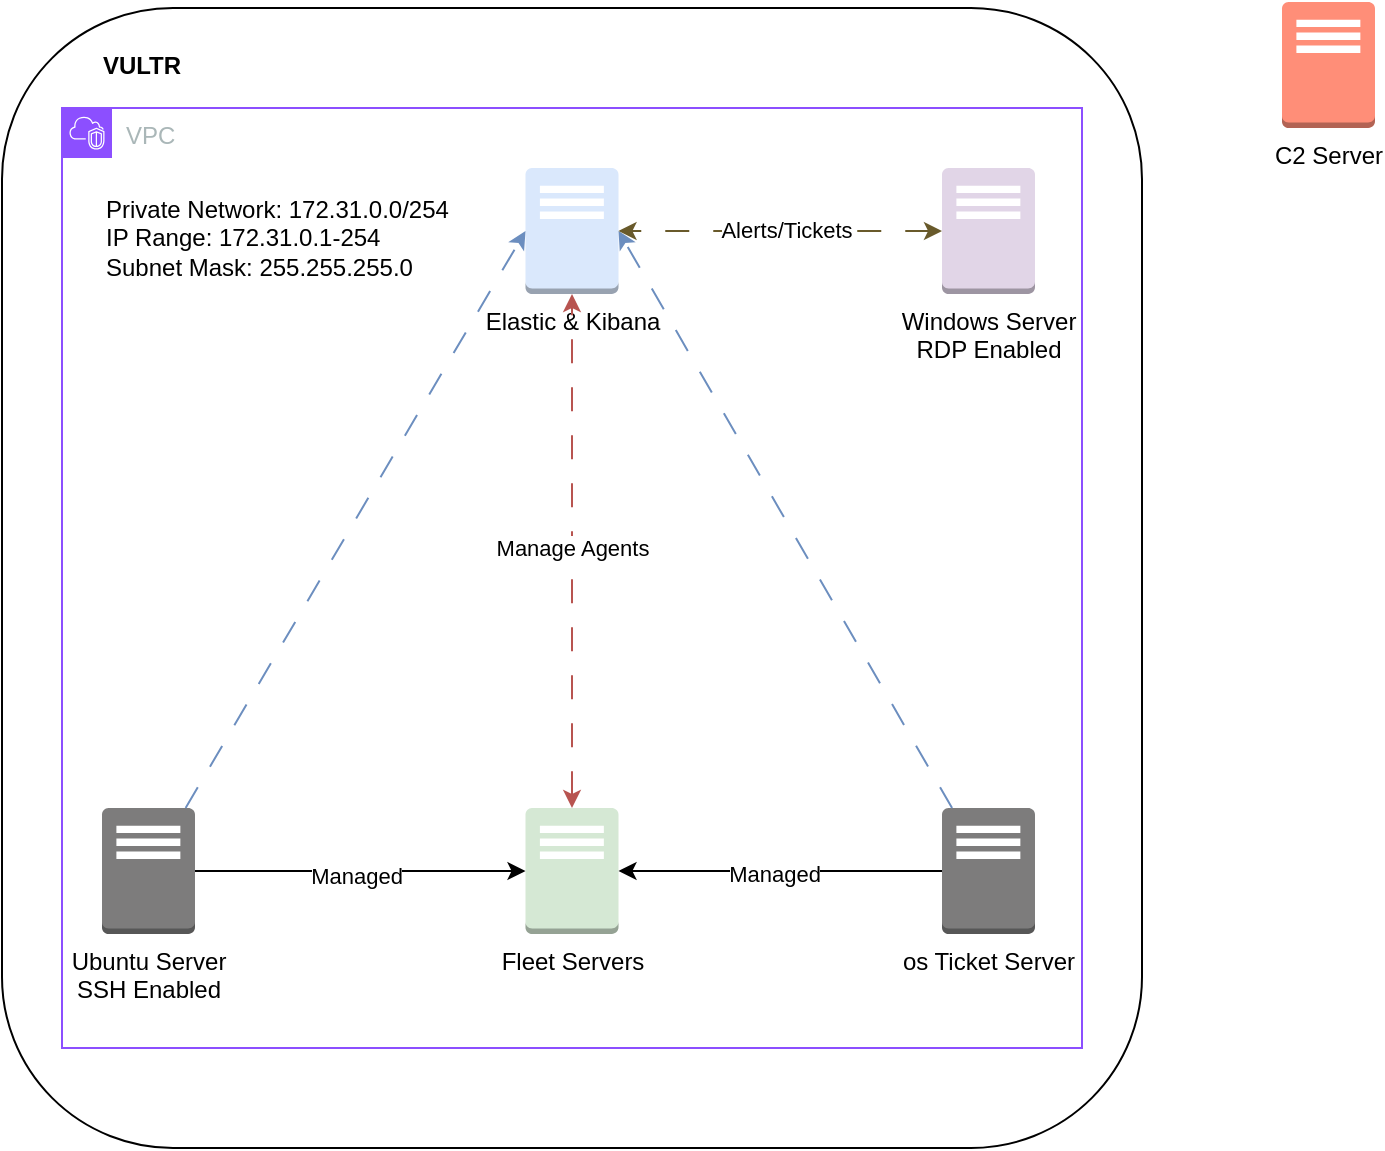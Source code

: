 <mxfile version="24.7.16">
  <diagram name="Página-1" id="MZ5x7KwWQMbGsEaIQctC">
    <mxGraphModel dx="1434" dy="738" grid="1" gridSize="10" guides="1" tooltips="1" connect="1" arrows="1" fold="1" page="1" pageScale="1" pageWidth="850" pageHeight="1100" math="0" shadow="0">
      <root>
        <mxCell id="0" />
        <mxCell id="1" parent="0" />
        <mxCell id="kIjpzPa-yHcZM0qlbKD9-8" value="" style="rounded=1;whiteSpace=wrap;html=1;" vertex="1" parent="1">
          <mxGeometry x="70" y="190" width="570" height="570" as="geometry" />
        </mxCell>
        <mxCell id="kIjpzPa-yHcZM0qlbKD9-3" value="Windows Server&lt;div&gt;&lt;span style=&quot;background-color: initial;&quot;&gt;RDP Enabled&lt;/span&gt;&lt;/div&gt;" style="outlineConnect=0;dashed=0;verticalLabelPosition=bottom;verticalAlign=top;align=center;html=1;shape=mxgraph.aws3.traditional_server;fillColor=#e1d5e7;strokeColor=#9673a6;" vertex="1" parent="1">
          <mxGeometry x="540" y="270" width="46.5" height="63" as="geometry" />
        </mxCell>
        <mxCell id="kIjpzPa-yHcZM0qlbKD9-6" value="C2 Server" style="outlineConnect=0;dashed=0;verticalLabelPosition=bottom;verticalAlign=top;align=center;html=1;shape=mxgraph.aws3.traditional_server;fillColor=#FF8E78;strokeColor=#d79b00;" vertex="1" parent="1">
          <mxGeometry x="710" y="187" width="46.5" height="63" as="geometry" />
        </mxCell>
        <mxCell id="kIjpzPa-yHcZM0qlbKD9-10" value="VULTR" style="text;html=1;align=center;verticalAlign=middle;whiteSpace=wrap;rounded=0;fontStyle=1" vertex="1" parent="1">
          <mxGeometry x="110" y="203.5" width="60" height="30" as="geometry" />
        </mxCell>
        <mxCell id="kIjpzPa-yHcZM0qlbKD9-11" value="VPC" style="points=[[0,0],[0.25,0],[0.5,0],[0.75,0],[1,0],[1,0.25],[1,0.5],[1,0.75],[1,1],[0.75,1],[0.5,1],[0.25,1],[0,1],[0,0.75],[0,0.5],[0,0.25]];outlineConnect=0;gradientColor=none;html=1;whiteSpace=wrap;fontSize=12;fontStyle=0;container=1;pointerEvents=0;collapsible=0;recursiveResize=0;shape=mxgraph.aws4.group;grIcon=mxgraph.aws4.group_vpc2;strokeColor=#8C4FFF;fillColor=none;verticalAlign=top;align=left;spacingLeft=30;fontColor=#AAB7B8;dashed=0;" vertex="1" parent="1">
          <mxGeometry x="100" y="240" width="510" height="470" as="geometry" />
        </mxCell>
        <mxCell id="kIjpzPa-yHcZM0qlbKD9-4" value="Elastic &amp;amp; Kibana" style="outlineConnect=0;dashed=0;verticalLabelPosition=bottom;verticalAlign=top;align=center;html=1;shape=mxgraph.aws3.traditional_server;fillColor=#dae8fc;strokeColor=#415573;" vertex="1" parent="kIjpzPa-yHcZM0qlbKD9-11">
          <mxGeometry x="231.75" y="30" width="46.5" height="63" as="geometry" />
        </mxCell>
        <mxCell id="kIjpzPa-yHcZM0qlbKD9-5" value="os Ticket Server" style="outlineConnect=0;dashed=0;verticalLabelPosition=bottom;verticalAlign=top;align=center;html=1;shape=mxgraph.aws3.traditional_server;fillColor=#7D7C7C;gradientColor=none;" vertex="1" parent="kIjpzPa-yHcZM0qlbKD9-11">
          <mxGeometry x="440" y="350" width="46.5" height="63" as="geometry" />
        </mxCell>
        <mxCell id="kIjpzPa-yHcZM0qlbKD9-2" value="Ubuntu Server&lt;div&gt;SSH Enabled&lt;/div&gt;" style="outlineConnect=0;dashed=0;verticalLabelPosition=bottom;verticalAlign=top;align=center;html=1;shape=mxgraph.aws3.traditional_server;fillColor=#7D7C7C;gradientColor=none;" vertex="1" parent="kIjpzPa-yHcZM0qlbKD9-11">
          <mxGeometry x="20" y="350" width="46.5" height="63" as="geometry" />
        </mxCell>
        <mxCell id="kIjpzPa-yHcZM0qlbKD9-1" value="Fleet Servers" style="outlineConnect=0;dashed=0;verticalLabelPosition=bottom;verticalAlign=top;align=center;html=1;shape=mxgraph.aws3.traditional_server;fillColor=#d5e8d4;strokeColor=#304226;" vertex="1" parent="kIjpzPa-yHcZM0qlbKD9-11">
          <mxGeometry x="231.75" y="350" width="46.5" height="63" as="geometry" />
        </mxCell>
        <mxCell id="kIjpzPa-yHcZM0qlbKD9-13" style="edgeStyle=orthogonalEdgeStyle;rounded=0;orthogonalLoop=1;jettySize=auto;html=1;" edge="1" parent="kIjpzPa-yHcZM0qlbKD9-11" source="kIjpzPa-yHcZM0qlbKD9-2" target="kIjpzPa-yHcZM0qlbKD9-1">
          <mxGeometry relative="1" as="geometry" />
        </mxCell>
        <mxCell id="kIjpzPa-yHcZM0qlbKD9-19" value="Managed" style="edgeLabel;html=1;align=center;verticalAlign=middle;resizable=0;points=[];" vertex="1" connectable="0" parent="kIjpzPa-yHcZM0qlbKD9-13">
          <mxGeometry x="-0.04" y="-1" relative="1" as="geometry">
            <mxPoint x="1" y="1" as="offset" />
          </mxGeometry>
        </mxCell>
        <mxCell id="kIjpzPa-yHcZM0qlbKD9-14" style="edgeStyle=orthogonalEdgeStyle;rounded=0;orthogonalLoop=1;jettySize=auto;html=1;entryX=1;entryY=0.5;entryDx=0;entryDy=0;entryPerimeter=0;" edge="1" parent="kIjpzPa-yHcZM0qlbKD9-11" source="kIjpzPa-yHcZM0qlbKD9-5" target="kIjpzPa-yHcZM0qlbKD9-1">
          <mxGeometry relative="1" as="geometry" />
        </mxCell>
        <mxCell id="kIjpzPa-yHcZM0qlbKD9-20" value="Managed" style="edgeLabel;html=1;align=center;verticalAlign=middle;resizable=0;points=[];" vertex="1" connectable="0" parent="kIjpzPa-yHcZM0qlbKD9-14">
          <mxGeometry x="0.042" y="1" relative="1" as="geometry">
            <mxPoint as="offset" />
          </mxGeometry>
        </mxCell>
        <mxCell id="kIjpzPa-yHcZM0qlbKD9-15" style="edgeStyle=orthogonalEdgeStyle;rounded=0;orthogonalLoop=1;jettySize=auto;html=1;startArrow=classic;startFill=1;fillColor=#f8cecc;strokeColor=#b85450;dashed=1;dashPattern=12 12;" edge="1" parent="kIjpzPa-yHcZM0qlbKD9-11" source="kIjpzPa-yHcZM0qlbKD9-1" target="kIjpzPa-yHcZM0qlbKD9-4">
          <mxGeometry relative="1" as="geometry" />
        </mxCell>
        <mxCell id="kIjpzPa-yHcZM0qlbKD9-18" value="Manage Agents" style="edgeLabel;html=1;align=center;verticalAlign=middle;resizable=0;points=[];" vertex="1" connectable="0" parent="kIjpzPa-yHcZM0qlbKD9-15">
          <mxGeometry x="0.011" relative="1" as="geometry">
            <mxPoint as="offset" />
          </mxGeometry>
        </mxCell>
        <mxCell id="kIjpzPa-yHcZM0qlbKD9-21" style="rounded=0;orthogonalLoop=1;jettySize=auto;html=1;entryX=0;entryY=0.5;entryDx=0;entryDy=0;entryPerimeter=0;fillColor=#dae8fc;strokeColor=#6c8ebf;dashed=1;dashPattern=12 12;" edge="1" parent="kIjpzPa-yHcZM0qlbKD9-11" source="kIjpzPa-yHcZM0qlbKD9-2" target="kIjpzPa-yHcZM0qlbKD9-4">
          <mxGeometry relative="1" as="geometry" />
        </mxCell>
        <mxCell id="kIjpzPa-yHcZM0qlbKD9-23" style="rounded=0;orthogonalLoop=1;jettySize=auto;html=1;entryX=1;entryY=0.5;entryDx=0;entryDy=0;entryPerimeter=0;fillColor=#dae8fc;strokeColor=#6c8ebf;dashed=1;dashPattern=12 12;" edge="1" parent="kIjpzPa-yHcZM0qlbKD9-11" source="kIjpzPa-yHcZM0qlbKD9-5" target="kIjpzPa-yHcZM0qlbKD9-4">
          <mxGeometry relative="1" as="geometry" />
        </mxCell>
        <mxCell id="kIjpzPa-yHcZM0qlbKD9-24" value="Private Network: 172.31.0.0/254&lt;div&gt;IP Range: 172.31.0.1-254&lt;/div&gt;&lt;div&gt;Subnet Mask: 255.255.255.0&lt;/div&gt;" style="text;html=1;align=left;verticalAlign=middle;whiteSpace=wrap;rounded=0;" vertex="1" parent="kIjpzPa-yHcZM0qlbKD9-11">
          <mxGeometry x="20" y="30" width="180" height="70" as="geometry" />
        </mxCell>
        <mxCell id="kIjpzPa-yHcZM0qlbKD9-16" style="edgeStyle=orthogonalEdgeStyle;rounded=0;orthogonalLoop=1;jettySize=auto;html=1;entryX=1;entryY=0.5;entryDx=0;entryDy=0;entryPerimeter=0;startArrow=classic;startFill=1;fillColor=#fff2cc;strokeColor=#695A2B;dashed=1;dashPattern=12 12;" edge="1" parent="1" source="kIjpzPa-yHcZM0qlbKD9-3" target="kIjpzPa-yHcZM0qlbKD9-4">
          <mxGeometry relative="1" as="geometry" />
        </mxCell>
        <mxCell id="kIjpzPa-yHcZM0qlbKD9-17" value="Alerts/Tickets" style="edgeLabel;html=1;align=center;verticalAlign=middle;resizable=0;points=[];" vertex="1" connectable="0" parent="kIjpzPa-yHcZM0qlbKD9-16">
          <mxGeometry x="-0.037" y="-1" relative="1" as="geometry">
            <mxPoint as="offset" />
          </mxGeometry>
        </mxCell>
      </root>
    </mxGraphModel>
  </diagram>
</mxfile>

